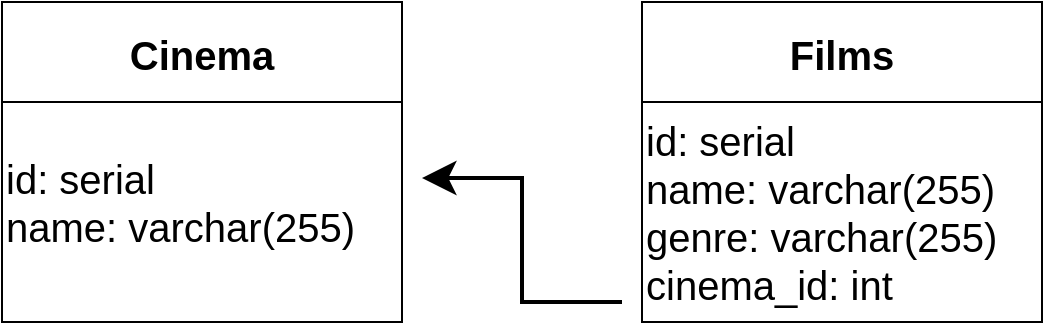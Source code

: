 <mxfile version="20.3.7" type="device"><diagram id="kgpKYQtTHZ0yAKxKKP6v" name="Page-1"><mxGraphModel dx="1672" dy="934" grid="1" gridSize="10" guides="1" tooltips="1" connect="1" arrows="1" fold="1" page="1" pageScale="1" pageWidth="291" pageHeight="413" math="0" shadow="0"><root><mxCell id="0"/><mxCell id="1" parent="0"/><mxCell id="TncPSOZMiZMSfsYLTRfY-2" value="Cinema" style="swimlane;startSize=50;fontSize=20;" vertex="1" parent="1"><mxGeometry x="200" y="120" width="200" height="160" as="geometry"/></mxCell><mxCell id="TncPSOZMiZMSfsYLTRfY-3" value="&lt;font style=&quot;font-size: 20px;&quot;&gt;id: serial&lt;br&gt;name: varchar(255)&lt;/font&gt;" style="text;html=1;align=left;verticalAlign=middle;resizable=0;points=[];autosize=1;strokeColor=none;fillColor=none;fontSize=14;" vertex="1" parent="TncPSOZMiZMSfsYLTRfY-2"><mxGeometry y="70" width="200" height="60" as="geometry"/></mxCell><mxCell id="TncPSOZMiZMSfsYLTRfY-4" value="Films" style="swimlane;startSize=50;fontSize=20;" vertex="1" parent="1"><mxGeometry x="520" y="120" width="200" height="160" as="geometry"/></mxCell><mxCell id="TncPSOZMiZMSfsYLTRfY-5" value="&lt;font style=&quot;font-size: 20px;&quot;&gt;id: serial&lt;br&gt;name: varchar(255)&lt;br&gt;genre: varchar(255)&lt;br&gt;cinema_id: int&lt;br&gt;&lt;/font&gt;" style="text;html=1;align=left;verticalAlign=middle;resizable=0;points=[];autosize=1;strokeColor=none;fillColor=none;fontSize=14;" vertex="1" parent="TncPSOZMiZMSfsYLTRfY-4"><mxGeometry y="50" width="200" height="110" as="geometry"/></mxCell><mxCell id="TncPSOZMiZMSfsYLTRfY-9" value="" style="edgeStyle=elbowEdgeStyle;elbow=horizontal;endArrow=classic;html=1;rounded=0;fontSize=20;strokeWidth=2;endSize=11;" edge="1" parent="1"><mxGeometry width="50" height="50" relative="1" as="geometry"><mxPoint x="510" y="270" as="sourcePoint"/><mxPoint x="410" y="208" as="targetPoint"/></mxGeometry></mxCell></root></mxGraphModel></diagram></mxfile>